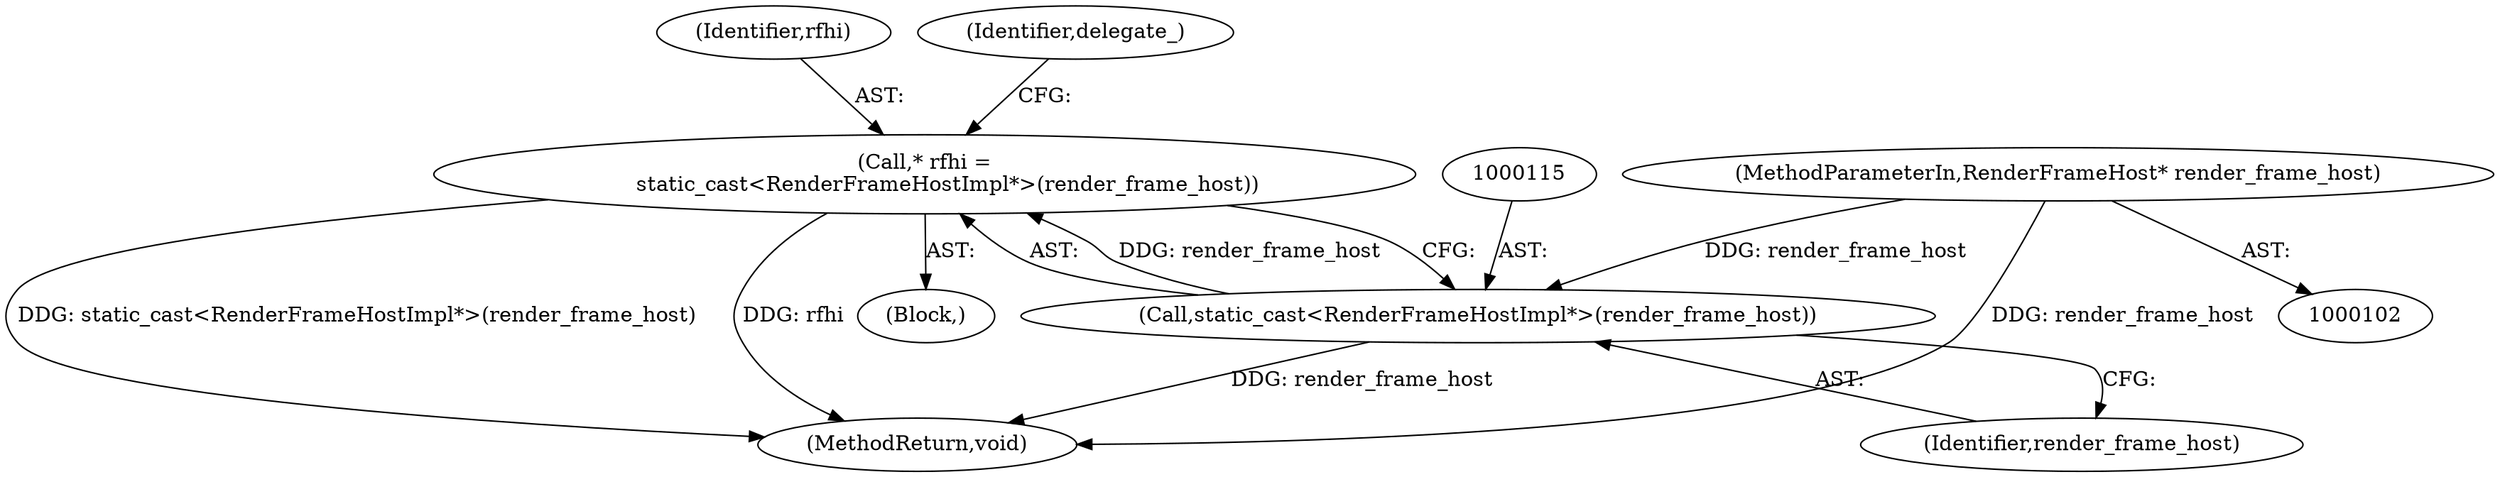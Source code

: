 digraph "0_Chrome_0720b02e4f303ea6b114d4ae9453e3a7ff55f8dc_1@pointer" {
"1000112" [label="(Call,* rfhi =\n       static_cast<RenderFrameHostImpl*>(render_frame_host))"];
"1000114" [label="(Call,static_cast<RenderFrameHostImpl*>(render_frame_host))"];
"1000103" [label="(MethodParameterIn,RenderFrameHost* render_frame_host)"];
"1000164" [label="(MethodReturn,void)"];
"1000113" [label="(Identifier,rfhi)"];
"1000106" [label="(Block,)"];
"1000116" [label="(Identifier,render_frame_host)"];
"1000118" [label="(Identifier,delegate_)"];
"1000112" [label="(Call,* rfhi =\n       static_cast<RenderFrameHostImpl*>(render_frame_host))"];
"1000114" [label="(Call,static_cast<RenderFrameHostImpl*>(render_frame_host))"];
"1000103" [label="(MethodParameterIn,RenderFrameHost* render_frame_host)"];
"1000112" -> "1000106"  [label="AST: "];
"1000112" -> "1000114"  [label="CFG: "];
"1000113" -> "1000112"  [label="AST: "];
"1000114" -> "1000112"  [label="AST: "];
"1000118" -> "1000112"  [label="CFG: "];
"1000112" -> "1000164"  [label="DDG: static_cast<RenderFrameHostImpl*>(render_frame_host)"];
"1000112" -> "1000164"  [label="DDG: rfhi"];
"1000114" -> "1000112"  [label="DDG: render_frame_host"];
"1000114" -> "1000116"  [label="CFG: "];
"1000115" -> "1000114"  [label="AST: "];
"1000116" -> "1000114"  [label="AST: "];
"1000114" -> "1000164"  [label="DDG: render_frame_host"];
"1000103" -> "1000114"  [label="DDG: render_frame_host"];
"1000103" -> "1000102"  [label="AST: "];
"1000103" -> "1000164"  [label="DDG: render_frame_host"];
}
